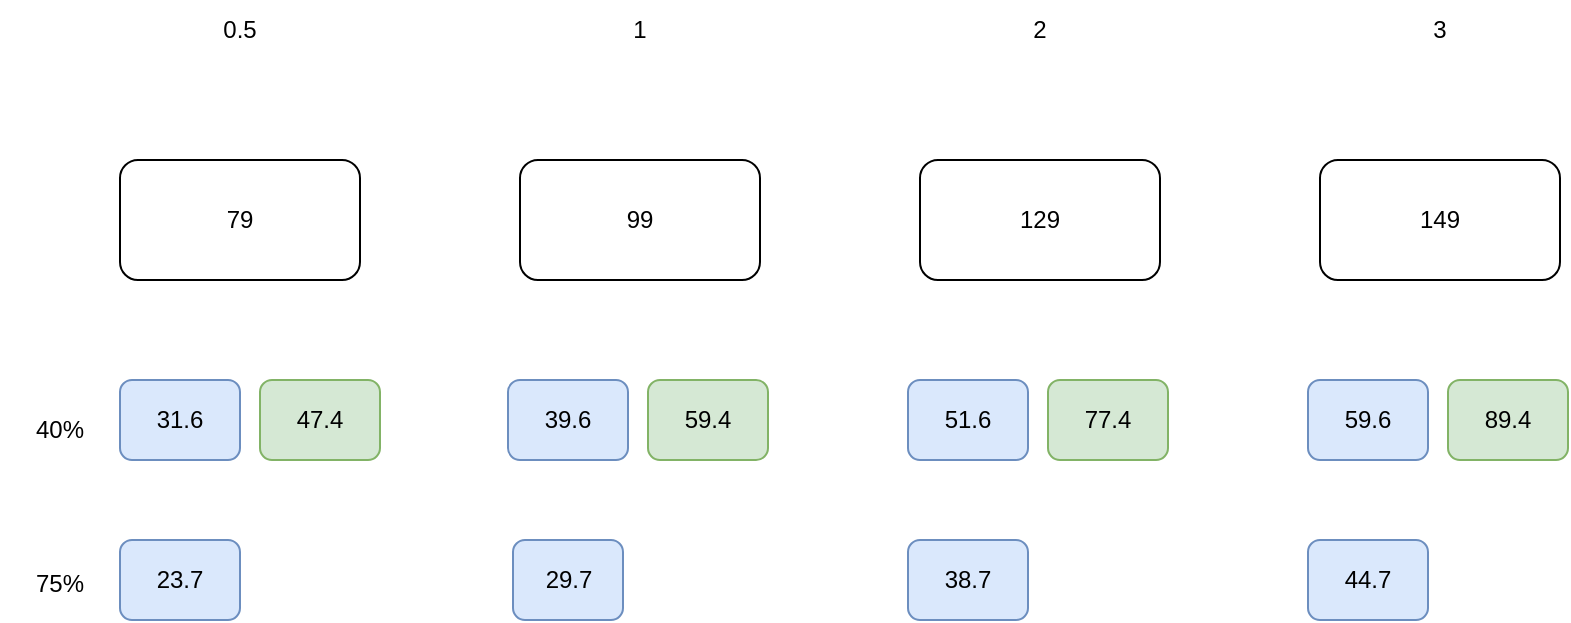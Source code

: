 <mxfile>
    <diagram id="MErribtwwbTQUom2M818" name="第 1 页">
        <mxGraphModel dx="906" dy="546" grid="1" gridSize="10" guides="1" tooltips="1" connect="1" arrows="1" fold="1" page="1" pageScale="1" pageWidth="827" pageHeight="1169" math="0" shadow="0">
            <root>
                <mxCell id="0"/>
                <mxCell id="1" parent="0"/>
                <mxCell id="11" value="99" style="rounded=1;whiteSpace=wrap;html=1;" vertex="1" parent="1">
                    <mxGeometry x="260" y="160" width="120" height="60" as="geometry"/>
                </mxCell>
                <mxCell id="12" value="129" style="rounded=1;whiteSpace=wrap;html=1;" vertex="1" parent="1">
                    <mxGeometry x="460" y="160" width="120" height="60" as="geometry"/>
                </mxCell>
                <mxCell id="13" value="149" style="rounded=1;whiteSpace=wrap;html=1;" vertex="1" parent="1">
                    <mxGeometry x="660" y="160" width="120" height="60" as="geometry"/>
                </mxCell>
                <mxCell id="18" value="79" style="rounded=1;whiteSpace=wrap;html=1;" vertex="1" parent="1">
                    <mxGeometry x="60" y="160" width="120" height="60" as="geometry"/>
                </mxCell>
                <mxCell id="19" value="0.5" style="text;html=1;strokeColor=none;fillColor=none;align=center;verticalAlign=middle;whiteSpace=wrap;rounded=0;" vertex="1" parent="1">
                    <mxGeometry x="90" y="80" width="60" height="30" as="geometry"/>
                </mxCell>
                <mxCell id="20" value="1" style="text;html=1;strokeColor=none;fillColor=none;align=center;verticalAlign=middle;whiteSpace=wrap;rounded=0;" vertex="1" parent="1">
                    <mxGeometry x="290" y="80" width="60" height="30" as="geometry"/>
                </mxCell>
                <mxCell id="21" value="2" style="text;html=1;strokeColor=none;fillColor=none;align=center;verticalAlign=middle;whiteSpace=wrap;rounded=0;" vertex="1" parent="1">
                    <mxGeometry x="490" y="80" width="60" height="30" as="geometry"/>
                </mxCell>
                <mxCell id="22" value="3" style="text;html=1;strokeColor=none;fillColor=none;align=center;verticalAlign=middle;whiteSpace=wrap;rounded=0;" vertex="1" parent="1">
                    <mxGeometry x="690" y="80" width="60" height="30" as="geometry"/>
                </mxCell>
                <mxCell id="27" value="31.6" style="rounded=1;whiteSpace=wrap;html=1;fillColor=#dae8fc;strokeColor=#6c8ebf;" vertex="1" parent="1">
                    <mxGeometry x="60" y="270" width="60" height="40" as="geometry"/>
                </mxCell>
                <mxCell id="28" value="59.4" style="rounded=1;whiteSpace=wrap;html=1;fillColor=#d5e8d4;strokeColor=#82b366;" vertex="1" parent="1">
                    <mxGeometry x="324" y="270" width="60" height="40" as="geometry"/>
                </mxCell>
                <mxCell id="31" value="23.7" style="rounded=1;whiteSpace=wrap;html=1;fillColor=#dae8fc;strokeColor=#6c8ebf;" vertex="1" parent="1">
                    <mxGeometry x="60" y="350" width="60" height="40" as="geometry"/>
                </mxCell>
                <mxCell id="32" value="29.7" style="rounded=1;whiteSpace=wrap;html=1;fillColor=#dae8fc;strokeColor=#6c8ebf;" vertex="1" parent="1">
                    <mxGeometry x="256.5" y="350" width="55" height="40" as="geometry"/>
                </mxCell>
                <mxCell id="35" value="40%" style="text;html=1;strokeColor=none;fillColor=none;align=center;verticalAlign=middle;whiteSpace=wrap;rounded=0;" vertex="1" parent="1">
                    <mxGeometry y="280" width="60" height="30" as="geometry"/>
                </mxCell>
                <mxCell id="36" value="75%" style="text;html=1;strokeColor=none;fillColor=none;align=center;verticalAlign=middle;whiteSpace=wrap;rounded=0;" vertex="1" parent="1">
                    <mxGeometry y="357" width="60" height="30" as="geometry"/>
                </mxCell>
                <mxCell id="37" value="47.4" style="rounded=1;whiteSpace=wrap;html=1;fillColor=#d5e8d4;strokeColor=#82b366;" vertex="1" parent="1">
                    <mxGeometry x="130" y="270" width="60" height="40" as="geometry"/>
                </mxCell>
                <mxCell id="38" value="39.6" style="rounded=1;whiteSpace=wrap;html=1;fillColor=#dae8fc;strokeColor=#6c8ebf;" vertex="1" parent="1">
                    <mxGeometry x="254" y="270" width="60" height="40" as="geometry"/>
                </mxCell>
                <mxCell id="40" value="77.4" style="rounded=1;whiteSpace=wrap;html=1;fillColor=#d5e8d4;strokeColor=#82b366;" vertex="1" parent="1">
                    <mxGeometry x="524" y="270" width="60" height="40" as="geometry"/>
                </mxCell>
                <mxCell id="41" value="51.6" style="rounded=1;whiteSpace=wrap;html=1;fillColor=#dae8fc;strokeColor=#6c8ebf;" vertex="1" parent="1">
                    <mxGeometry x="454" y="270" width="60" height="40" as="geometry"/>
                </mxCell>
                <mxCell id="46" value="89.4" style="rounded=1;whiteSpace=wrap;html=1;fillColor=#d5e8d4;strokeColor=#82b366;" vertex="1" parent="1">
                    <mxGeometry x="724" y="270" width="60" height="40" as="geometry"/>
                </mxCell>
                <mxCell id="47" value="59.6" style="rounded=1;whiteSpace=wrap;html=1;fillColor=#dae8fc;strokeColor=#6c8ebf;" vertex="1" parent="1">
                    <mxGeometry x="654" y="270" width="60" height="40" as="geometry"/>
                </mxCell>
                <mxCell id="49" value="38.7" style="rounded=1;whiteSpace=wrap;html=1;fillColor=#dae8fc;strokeColor=#6c8ebf;" vertex="1" parent="1">
                    <mxGeometry x="454" y="350" width="60" height="40" as="geometry"/>
                </mxCell>
                <mxCell id="50" value="44.7" style="rounded=1;whiteSpace=wrap;html=1;fillColor=#dae8fc;strokeColor=#6c8ebf;" vertex="1" parent="1">
                    <mxGeometry x="654" y="350" width="60" height="40" as="geometry"/>
                </mxCell>
            </root>
        </mxGraphModel>
    </diagram>
</mxfile>